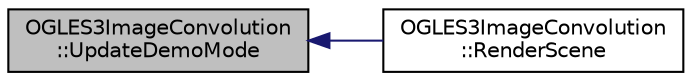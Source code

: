 digraph "OGLES3ImageConvolution::UpdateDemoMode"
{
  edge [fontname="Helvetica",fontsize="10",labelfontname="Helvetica",labelfontsize="10"];
  node [fontname="Helvetica",fontsize="10",shape=record];
  rankdir="LR";
  Node1 [label="OGLES3ImageConvolution\l::UpdateDemoMode",height=0.2,width=0.4,color="black", fillcolor="grey75", style="filled", fontcolor="black"];
  Node1 -> Node2 [dir="back",color="midnightblue",fontsize="10",style="solid",fontname="Helvetica"];
  Node2 [label="OGLES3ImageConvolution\l::RenderScene",height=0.2,width=0.4,color="black", fillcolor="white", style="filled",URL="$class_o_g_l_e_s3_image_convolution.html#ae666c5b9e7606ea49b71d5c79a2f0d14"];
}
